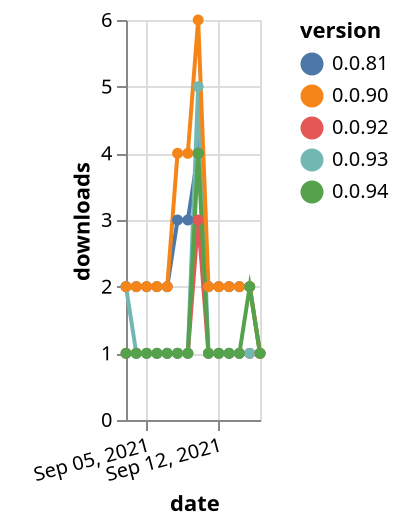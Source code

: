 {"$schema": "https://vega.github.io/schema/vega-lite/v5.json", "description": "A simple bar chart with embedded data.", "data": {"values": [{"date": "2021-09-03", "total": 2268, "delta": 2, "version": "0.0.81"}, {"date": "2021-09-04", "total": 2270, "delta": 2, "version": "0.0.81"}, {"date": "2021-09-05", "total": 2272, "delta": 2, "version": "0.0.81"}, {"date": "2021-09-06", "total": 2274, "delta": 2, "version": "0.0.81"}, {"date": "2021-09-07", "total": 2276, "delta": 2, "version": "0.0.81"}, {"date": "2021-09-08", "total": 2279, "delta": 3, "version": "0.0.81"}, {"date": "2021-09-09", "total": 2282, "delta": 3, "version": "0.0.81"}, {"date": "2021-09-10", "total": 2286, "delta": 4, "version": "0.0.81"}, {"date": "2021-09-11", "total": 2288, "delta": 2, "version": "0.0.81"}, {"date": "2021-09-12", "total": 2290, "delta": 2, "version": "0.0.81"}, {"date": "2021-09-13", "total": 2292, "delta": 2, "version": "0.0.81"}, {"date": "2021-09-14", "total": 2294, "delta": 2, "version": "0.0.81"}, {"date": "2021-09-15", "total": 2296, "delta": 2, "version": "0.0.81"}, {"date": "2021-09-16", "total": 2297, "delta": 1, "version": "0.0.81"}, {"date": "2021-09-03", "total": 164, "delta": 1, "version": "0.0.92"}, {"date": "2021-09-04", "total": 165, "delta": 1, "version": "0.0.92"}, {"date": "2021-09-05", "total": 166, "delta": 1, "version": "0.0.92"}, {"date": "2021-09-06", "total": 167, "delta": 1, "version": "0.0.92"}, {"date": "2021-09-07", "total": 168, "delta": 1, "version": "0.0.92"}, {"date": "2021-09-08", "total": 169, "delta": 1, "version": "0.0.92"}, {"date": "2021-09-09", "total": 170, "delta": 1, "version": "0.0.92"}, {"date": "2021-09-10", "total": 173, "delta": 3, "version": "0.0.92"}, {"date": "2021-09-11", "total": 174, "delta": 1, "version": "0.0.92"}, {"date": "2021-09-12", "total": 175, "delta": 1, "version": "0.0.92"}, {"date": "2021-09-13", "total": 176, "delta": 1, "version": "0.0.92"}, {"date": "2021-09-14", "total": 177, "delta": 1, "version": "0.0.92"}, {"date": "2021-09-15", "total": 178, "delta": 1, "version": "0.0.92"}, {"date": "2021-09-16", "total": 179, "delta": 1, "version": "0.0.92"}, {"date": "2021-09-03", "total": 240, "delta": 2, "version": "0.0.93"}, {"date": "2021-09-04", "total": 241, "delta": 1, "version": "0.0.93"}, {"date": "2021-09-05", "total": 242, "delta": 1, "version": "0.0.93"}, {"date": "2021-09-06", "total": 243, "delta": 1, "version": "0.0.93"}, {"date": "2021-09-07", "total": 244, "delta": 1, "version": "0.0.93"}, {"date": "2021-09-08", "total": 245, "delta": 1, "version": "0.0.93"}, {"date": "2021-09-09", "total": 246, "delta": 1, "version": "0.0.93"}, {"date": "2021-09-10", "total": 251, "delta": 5, "version": "0.0.93"}, {"date": "2021-09-11", "total": 252, "delta": 1, "version": "0.0.93"}, {"date": "2021-09-12", "total": 253, "delta": 1, "version": "0.0.93"}, {"date": "2021-09-13", "total": 254, "delta": 1, "version": "0.0.93"}, {"date": "2021-09-14", "total": 255, "delta": 1, "version": "0.0.93"}, {"date": "2021-09-15", "total": 256, "delta": 1, "version": "0.0.93"}, {"date": "2021-09-16", "total": 257, "delta": 1, "version": "0.0.93"}, {"date": "2021-09-03", "total": 2468, "delta": 2, "version": "0.0.90"}, {"date": "2021-09-04", "total": 2470, "delta": 2, "version": "0.0.90"}, {"date": "2021-09-05", "total": 2472, "delta": 2, "version": "0.0.90"}, {"date": "2021-09-06", "total": 2474, "delta": 2, "version": "0.0.90"}, {"date": "2021-09-07", "total": 2476, "delta": 2, "version": "0.0.90"}, {"date": "2021-09-08", "total": 2480, "delta": 4, "version": "0.0.90"}, {"date": "2021-09-09", "total": 2484, "delta": 4, "version": "0.0.90"}, {"date": "2021-09-10", "total": 2490, "delta": 6, "version": "0.0.90"}, {"date": "2021-09-11", "total": 2492, "delta": 2, "version": "0.0.90"}, {"date": "2021-09-12", "total": 2494, "delta": 2, "version": "0.0.90"}, {"date": "2021-09-13", "total": 2496, "delta": 2, "version": "0.0.90"}, {"date": "2021-09-14", "total": 2498, "delta": 2, "version": "0.0.90"}, {"date": "2021-09-15", "total": 2500, "delta": 2, "version": "0.0.90"}, {"date": "2021-09-16", "total": 2501, "delta": 1, "version": "0.0.90"}, {"date": "2021-09-03", "total": 205, "delta": 1, "version": "0.0.94"}, {"date": "2021-09-04", "total": 206, "delta": 1, "version": "0.0.94"}, {"date": "2021-09-05", "total": 207, "delta": 1, "version": "0.0.94"}, {"date": "2021-09-06", "total": 208, "delta": 1, "version": "0.0.94"}, {"date": "2021-09-07", "total": 209, "delta": 1, "version": "0.0.94"}, {"date": "2021-09-08", "total": 210, "delta": 1, "version": "0.0.94"}, {"date": "2021-09-09", "total": 211, "delta": 1, "version": "0.0.94"}, {"date": "2021-09-10", "total": 215, "delta": 4, "version": "0.0.94"}, {"date": "2021-09-11", "total": 216, "delta": 1, "version": "0.0.94"}, {"date": "2021-09-12", "total": 217, "delta": 1, "version": "0.0.94"}, {"date": "2021-09-13", "total": 218, "delta": 1, "version": "0.0.94"}, {"date": "2021-09-14", "total": 219, "delta": 1, "version": "0.0.94"}, {"date": "2021-09-15", "total": 221, "delta": 2, "version": "0.0.94"}, {"date": "2021-09-16", "total": 222, "delta": 1, "version": "0.0.94"}]}, "width": "container", "mark": {"type": "line", "point": {"filled": true}}, "encoding": {"x": {"field": "date", "type": "temporal", "timeUnit": "yearmonthdate", "title": "date", "axis": {"labelAngle": -15}}, "y": {"field": "delta", "type": "quantitative", "title": "downloads"}, "color": {"field": "version", "type": "nominal"}, "tooltip": {"field": "delta"}}}